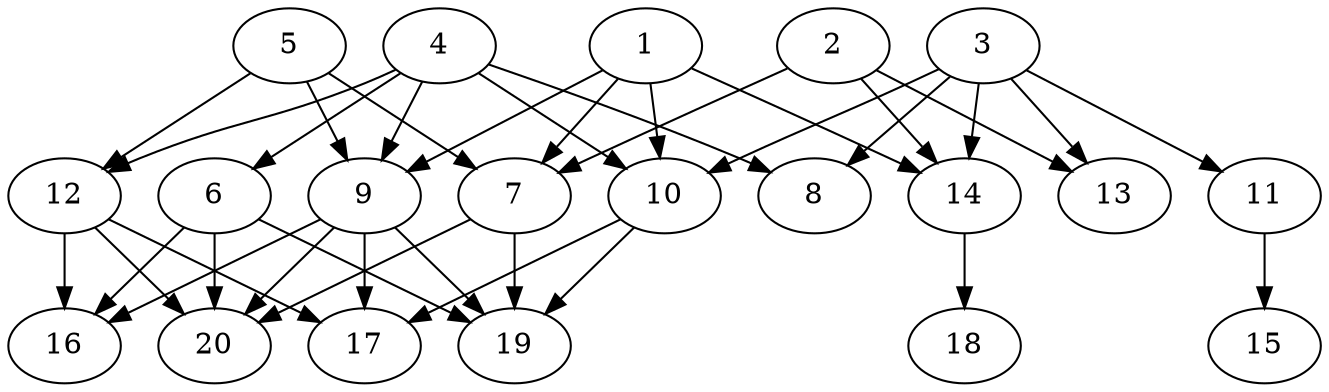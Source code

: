// DAG automatically generated by daggen at Tue Jul 23 14:25:45 2019
// ./daggen --dot -n 20 --ccr 0.4 --fat 0.7 --regular 0.5 --density 0.6 --mindata 5242880 --maxdata 52428800 
digraph G {
  1 [size="72360960", alpha="0.13", expect_size="28944384"] 
  1 -> 7 [size ="28944384"]
  1 -> 9 [size ="28944384"]
  1 -> 10 [size ="28944384"]
  1 -> 14 [size ="28944384"]
  2 [size="33111040", alpha="0.04", expect_size="13244416"] 
  2 -> 7 [size ="13244416"]
  2 -> 13 [size ="13244416"]
  2 -> 14 [size ="13244416"]
  3 [size="93160960", alpha="0.18", expect_size="37264384"] 
  3 -> 8 [size ="37264384"]
  3 -> 10 [size ="37264384"]
  3 -> 11 [size ="37264384"]
  3 -> 13 [size ="37264384"]
  3 -> 14 [size ="37264384"]
  4 [size="27438080", alpha="0.09", expect_size="10975232"] 
  4 -> 6 [size ="10975232"]
  4 -> 8 [size ="10975232"]
  4 -> 9 [size ="10975232"]
  4 -> 10 [size ="10975232"]
  4 -> 12 [size ="10975232"]
  5 [size="89446400", alpha="0.19", expect_size="35778560"] 
  5 -> 7 [size ="35778560"]
  5 -> 9 [size ="35778560"]
  5 -> 12 [size ="35778560"]
  6 [size="29742080", alpha="0.12", expect_size="11896832"] 
  6 -> 16 [size ="11896832"]
  6 -> 19 [size ="11896832"]
  6 -> 20 [size ="11896832"]
  7 [size="122611200", alpha="0.20", expect_size="49044480"] 
  7 -> 19 [size ="49044480"]
  7 -> 20 [size ="49044480"]
  8 [size="119700480", alpha="0.19", expect_size="47880192"] 
  9 [size="46776320", alpha="0.00", expect_size="18710528"] 
  9 -> 16 [size ="18710528"]
  9 -> 17 [size ="18710528"]
  9 -> 19 [size ="18710528"]
  9 -> 20 [size ="18710528"]
  10 [size="106828800", alpha="0.14", expect_size="42731520"] 
  10 -> 17 [size ="42731520"]
  10 -> 19 [size ="42731520"]
  11 [size="101555200", alpha="0.14", expect_size="40622080"] 
  11 -> 15 [size ="40622080"]
  12 [size="60160000", alpha="0.18", expect_size="24064000"] 
  12 -> 16 [size ="24064000"]
  12 -> 17 [size ="24064000"]
  12 -> 20 [size ="24064000"]
  13 [size="83932160", alpha="0.10", expect_size="33572864"] 
  14 [size="69212160", alpha="0.16", expect_size="27684864"] 
  14 -> 18 [size ="27684864"]
  15 [size="123205120", alpha="0.16", expect_size="49282048"] 
  16 [size="117184000", alpha="0.03", expect_size="46873600"] 
  17 [size="68528640", alpha="0.04", expect_size="27411456"] 
  18 [size="66654720", alpha="0.10", expect_size="26661888"] 
  19 [size="58096640", alpha="0.07", expect_size="23238656"] 
  20 [size="59911680", alpha="0.09", expect_size="23964672"] 
}
